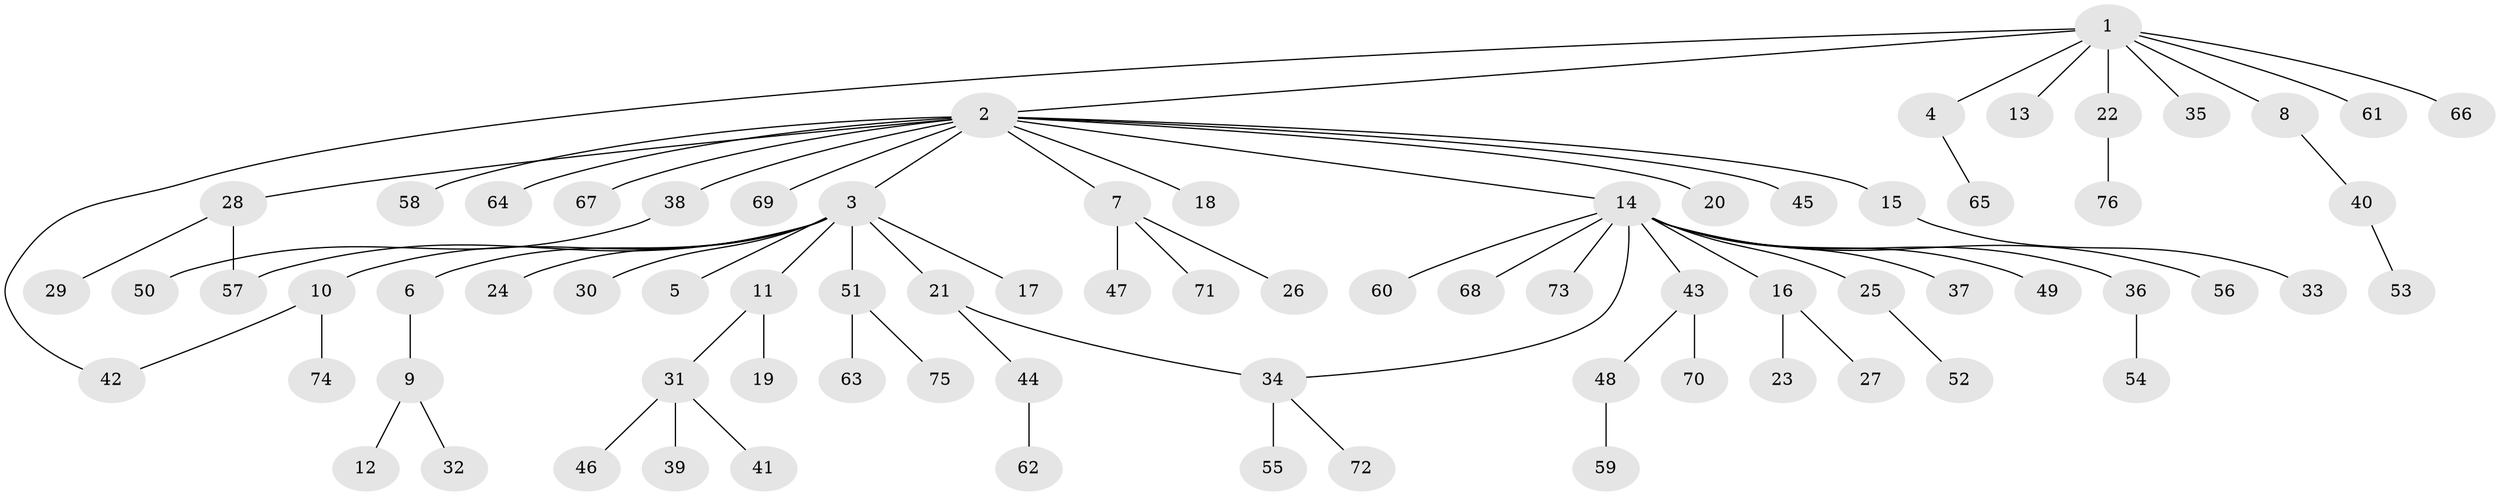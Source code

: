 // coarse degree distribution, {8: 0.017241379310344827, 13: 0.017241379310344827, 12: 0.017241379310344827, 1: 0.7068965517241379, 3: 0.10344827586206896, 2: 0.1206896551724138, 14: 0.017241379310344827}
// Generated by graph-tools (version 1.1) at 2025/41/03/06/25 10:41:46]
// undirected, 76 vertices, 78 edges
graph export_dot {
graph [start="1"]
  node [color=gray90,style=filled];
  1;
  2;
  3;
  4;
  5;
  6;
  7;
  8;
  9;
  10;
  11;
  12;
  13;
  14;
  15;
  16;
  17;
  18;
  19;
  20;
  21;
  22;
  23;
  24;
  25;
  26;
  27;
  28;
  29;
  30;
  31;
  32;
  33;
  34;
  35;
  36;
  37;
  38;
  39;
  40;
  41;
  42;
  43;
  44;
  45;
  46;
  47;
  48;
  49;
  50;
  51;
  52;
  53;
  54;
  55;
  56;
  57;
  58;
  59;
  60;
  61;
  62;
  63;
  64;
  65;
  66;
  67;
  68;
  69;
  70;
  71;
  72;
  73;
  74;
  75;
  76;
  1 -- 2;
  1 -- 4;
  1 -- 8;
  1 -- 13;
  1 -- 22;
  1 -- 35;
  1 -- 42;
  1 -- 61;
  1 -- 66;
  2 -- 3;
  2 -- 7;
  2 -- 14;
  2 -- 15;
  2 -- 18;
  2 -- 20;
  2 -- 28;
  2 -- 38;
  2 -- 45;
  2 -- 58;
  2 -- 64;
  2 -- 67;
  2 -- 69;
  3 -- 5;
  3 -- 6;
  3 -- 10;
  3 -- 11;
  3 -- 17;
  3 -- 21;
  3 -- 24;
  3 -- 30;
  3 -- 51;
  3 -- 57;
  4 -- 65;
  6 -- 9;
  7 -- 26;
  7 -- 47;
  7 -- 71;
  8 -- 40;
  9 -- 12;
  9 -- 32;
  10 -- 42;
  10 -- 74;
  11 -- 19;
  11 -- 31;
  14 -- 16;
  14 -- 25;
  14 -- 34;
  14 -- 36;
  14 -- 37;
  14 -- 43;
  14 -- 49;
  14 -- 56;
  14 -- 60;
  14 -- 68;
  14 -- 73;
  15 -- 33;
  16 -- 23;
  16 -- 27;
  21 -- 34;
  21 -- 44;
  22 -- 76;
  25 -- 52;
  28 -- 29;
  28 -- 57;
  31 -- 39;
  31 -- 41;
  31 -- 46;
  34 -- 55;
  34 -- 72;
  36 -- 54;
  38 -- 50;
  40 -- 53;
  43 -- 48;
  43 -- 70;
  44 -- 62;
  48 -- 59;
  51 -- 63;
  51 -- 75;
}
